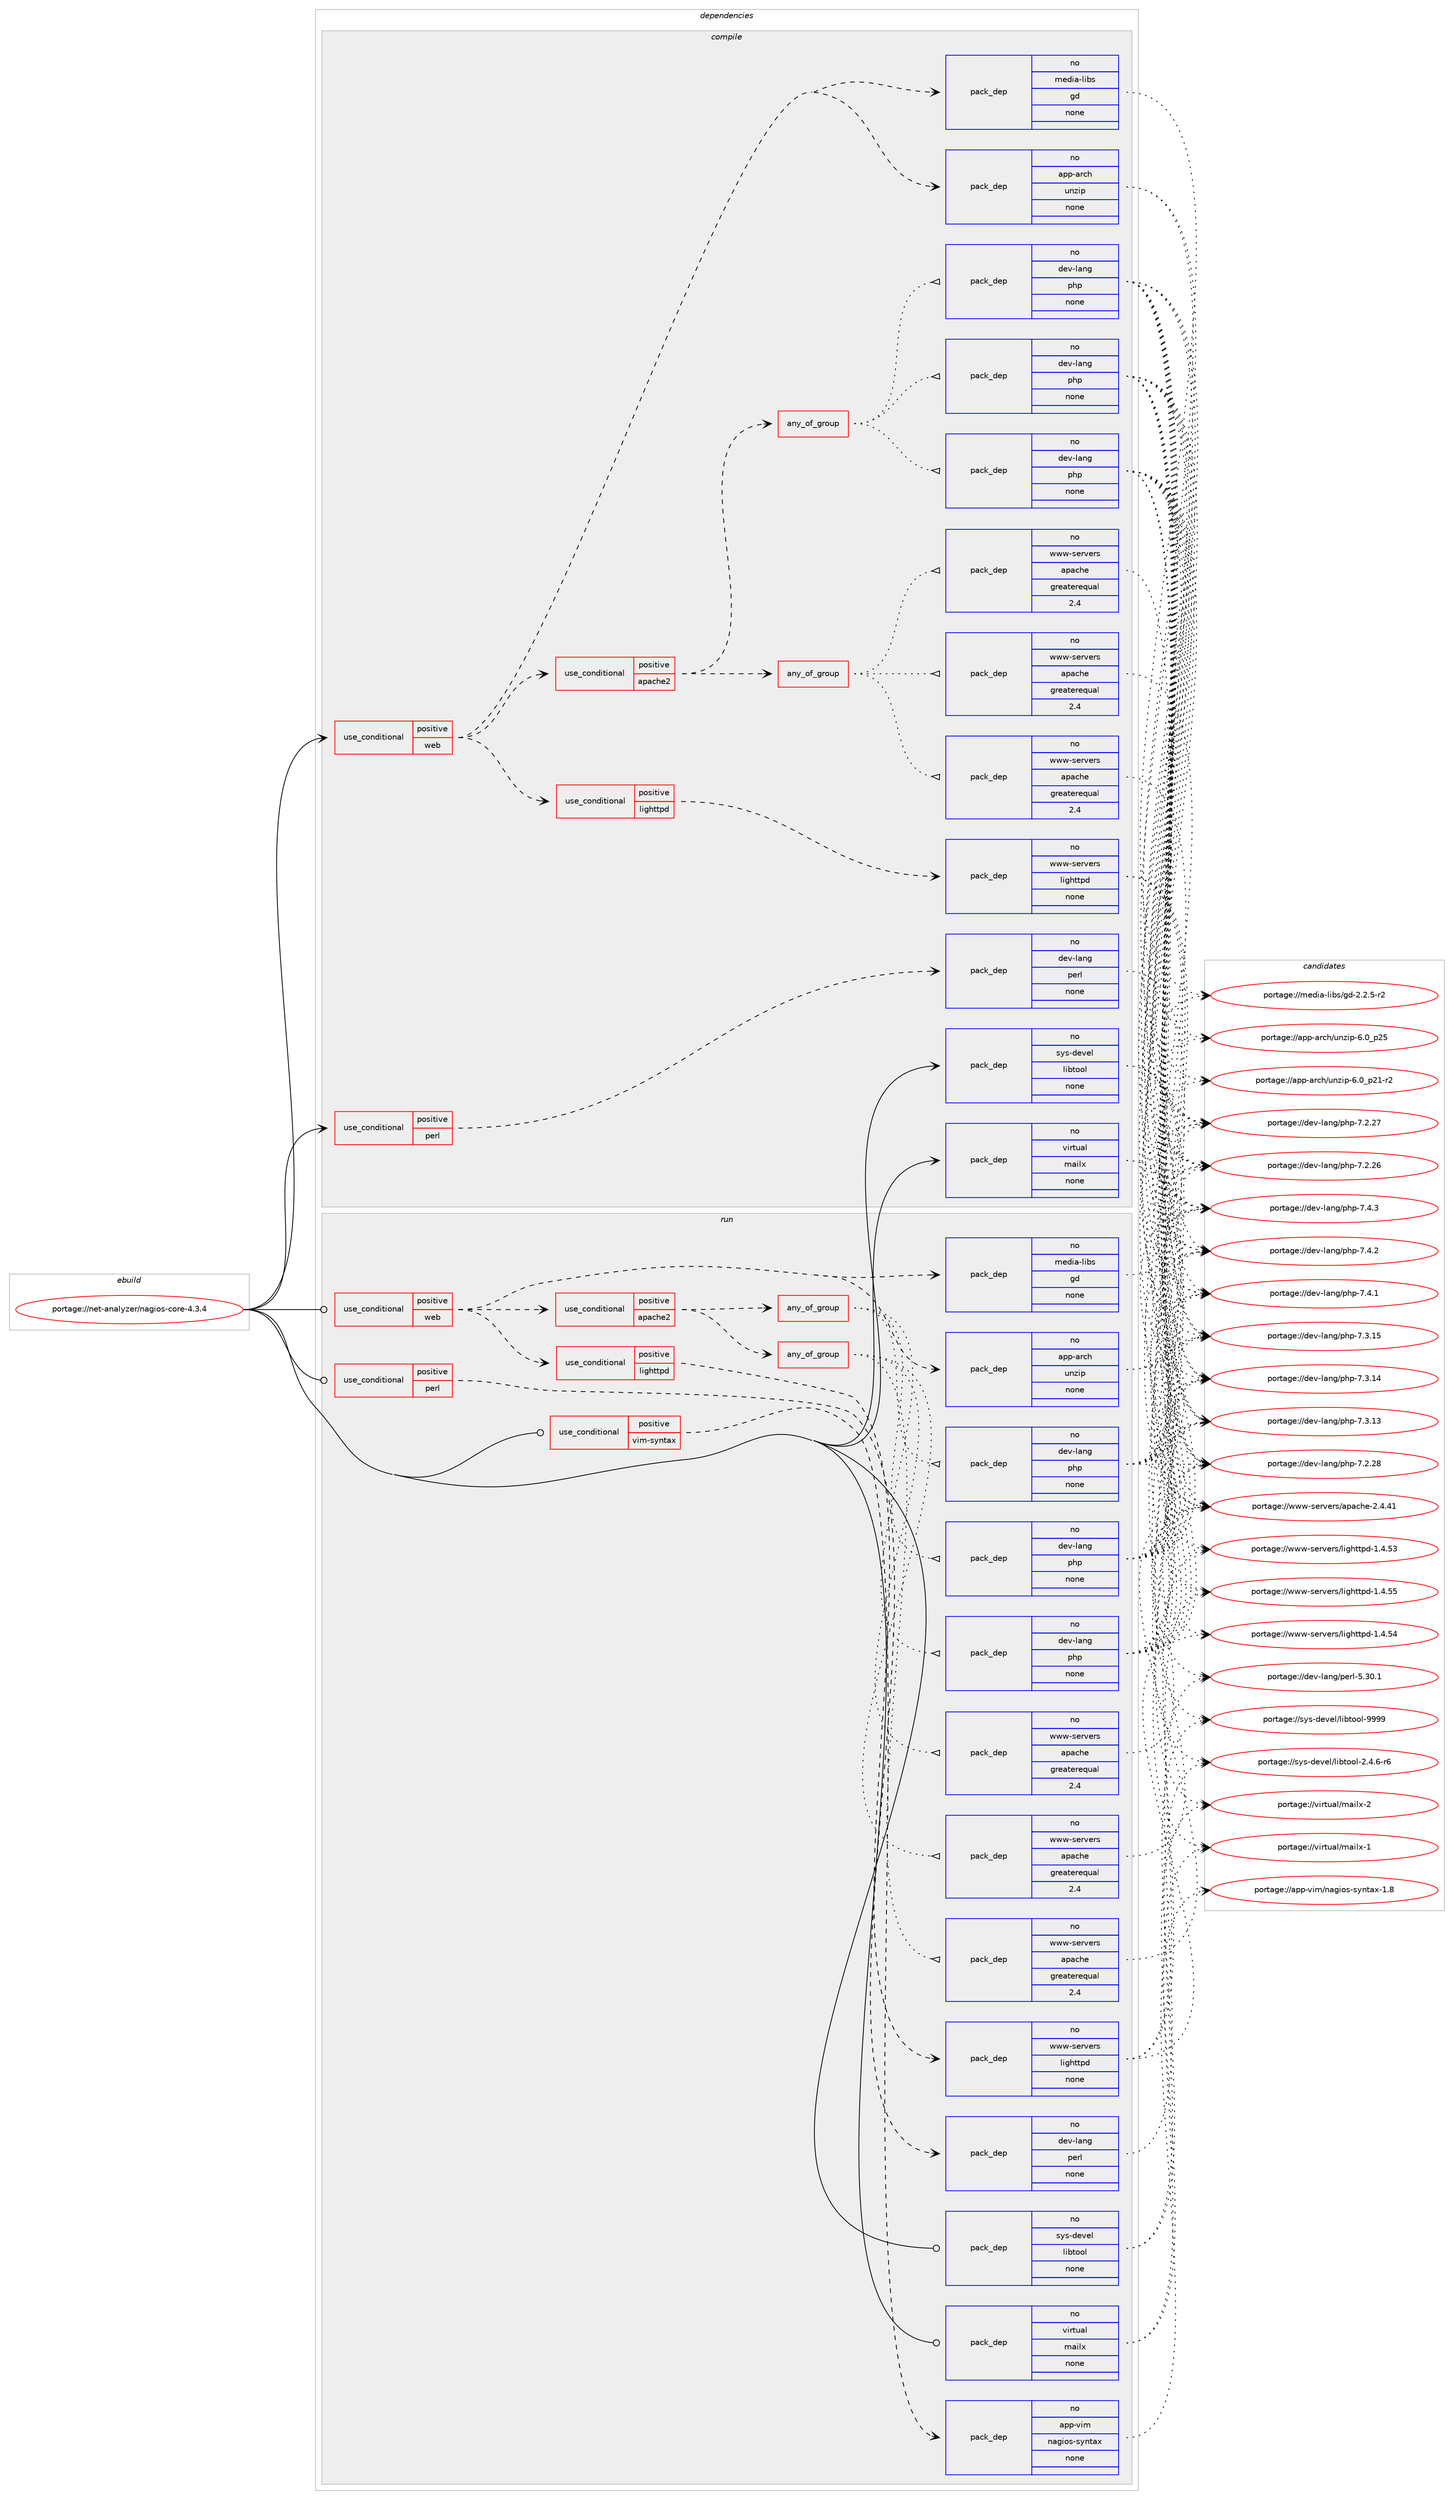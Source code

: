 digraph prolog {

# *************
# Graph options
# *************

newrank=true;
concentrate=true;
compound=true;
graph [rankdir=LR,fontname=Helvetica,fontsize=10,ranksep=1.5];#, ranksep=2.5, nodesep=0.2];
edge  [arrowhead=vee];
node  [fontname=Helvetica,fontsize=10];

# **********
# The ebuild
# **********

subgraph cluster_leftcol {
color=gray;
rank=same;
label=<<i>ebuild</i>>;
id [label="portage://net-analyzer/nagios-core-4.3.4", color=red, width=4, href="../net-analyzer/nagios-core-4.3.4.svg"];
}

# ****************
# The dependencies
# ****************

subgraph cluster_midcol {
color=gray;
label=<<i>dependencies</i>>;
subgraph cluster_compile {
fillcolor="#eeeeee";
style=filled;
label=<<i>compile</i>>;
subgraph cond23933 {
dependency103497 [label=<<TABLE BORDER="0" CELLBORDER="1" CELLSPACING="0" CELLPADDING="4"><TR><TD ROWSPAN="3" CELLPADDING="10">use_conditional</TD></TR><TR><TD>positive</TD></TR><TR><TD>perl</TD></TR></TABLE>>, shape=none, color=red];
subgraph pack77679 {
dependency103498 [label=<<TABLE BORDER="0" CELLBORDER="1" CELLSPACING="0" CELLPADDING="4" WIDTH="220"><TR><TD ROWSPAN="6" CELLPADDING="30">pack_dep</TD></TR><TR><TD WIDTH="110">no</TD></TR><TR><TD>dev-lang</TD></TR><TR><TD>perl</TD></TR><TR><TD>none</TD></TR><TR><TD></TD></TR></TABLE>>, shape=none, color=blue];
}
dependency103497:e -> dependency103498:w [weight=20,style="dashed",arrowhead="vee"];
}
id:e -> dependency103497:w [weight=20,style="solid",arrowhead="vee"];
subgraph cond23934 {
dependency103499 [label=<<TABLE BORDER="0" CELLBORDER="1" CELLSPACING="0" CELLPADDING="4"><TR><TD ROWSPAN="3" CELLPADDING="10">use_conditional</TD></TR><TR><TD>positive</TD></TR><TR><TD>web</TD></TR></TABLE>>, shape=none, color=red];
subgraph pack77680 {
dependency103500 [label=<<TABLE BORDER="0" CELLBORDER="1" CELLSPACING="0" CELLPADDING="4" WIDTH="220"><TR><TD ROWSPAN="6" CELLPADDING="30">pack_dep</TD></TR><TR><TD WIDTH="110">no</TD></TR><TR><TD>app-arch</TD></TR><TR><TD>unzip</TD></TR><TR><TD>none</TD></TR><TR><TD></TD></TR></TABLE>>, shape=none, color=blue];
}
dependency103499:e -> dependency103500:w [weight=20,style="dashed",arrowhead="vee"];
subgraph pack77681 {
dependency103501 [label=<<TABLE BORDER="0" CELLBORDER="1" CELLSPACING="0" CELLPADDING="4" WIDTH="220"><TR><TD ROWSPAN="6" CELLPADDING="30">pack_dep</TD></TR><TR><TD WIDTH="110">no</TD></TR><TR><TD>media-libs</TD></TR><TR><TD>gd</TD></TR><TR><TD>none</TD></TR><TR><TD></TD></TR></TABLE>>, shape=none, color=blue];
}
dependency103499:e -> dependency103501:w [weight=20,style="dashed",arrowhead="vee"];
subgraph cond23935 {
dependency103502 [label=<<TABLE BORDER="0" CELLBORDER="1" CELLSPACING="0" CELLPADDING="4"><TR><TD ROWSPAN="3" CELLPADDING="10">use_conditional</TD></TR><TR><TD>positive</TD></TR><TR><TD>lighttpd</TD></TR></TABLE>>, shape=none, color=red];
subgraph pack77682 {
dependency103503 [label=<<TABLE BORDER="0" CELLBORDER="1" CELLSPACING="0" CELLPADDING="4" WIDTH="220"><TR><TD ROWSPAN="6" CELLPADDING="30">pack_dep</TD></TR><TR><TD WIDTH="110">no</TD></TR><TR><TD>www-servers</TD></TR><TR><TD>lighttpd</TD></TR><TR><TD>none</TD></TR><TR><TD></TD></TR></TABLE>>, shape=none, color=blue];
}
dependency103502:e -> dependency103503:w [weight=20,style="dashed",arrowhead="vee"];
}
dependency103499:e -> dependency103502:w [weight=20,style="dashed",arrowhead="vee"];
subgraph cond23936 {
dependency103504 [label=<<TABLE BORDER="0" CELLBORDER="1" CELLSPACING="0" CELLPADDING="4"><TR><TD ROWSPAN="3" CELLPADDING="10">use_conditional</TD></TR><TR><TD>positive</TD></TR><TR><TD>apache2</TD></TR></TABLE>>, shape=none, color=red];
subgraph any1800 {
dependency103505 [label=<<TABLE BORDER="0" CELLBORDER="1" CELLSPACING="0" CELLPADDING="4"><TR><TD CELLPADDING="10">any_of_group</TD></TR></TABLE>>, shape=none, color=red];subgraph pack77683 {
dependency103506 [label=<<TABLE BORDER="0" CELLBORDER="1" CELLSPACING="0" CELLPADDING="4" WIDTH="220"><TR><TD ROWSPAN="6" CELLPADDING="30">pack_dep</TD></TR><TR><TD WIDTH="110">no</TD></TR><TR><TD>www-servers</TD></TR><TR><TD>apache</TD></TR><TR><TD>greaterequal</TD></TR><TR><TD>2.4</TD></TR></TABLE>>, shape=none, color=blue];
}
dependency103505:e -> dependency103506:w [weight=20,style="dotted",arrowhead="oinv"];
subgraph pack77684 {
dependency103507 [label=<<TABLE BORDER="0" CELLBORDER="1" CELLSPACING="0" CELLPADDING="4" WIDTH="220"><TR><TD ROWSPAN="6" CELLPADDING="30">pack_dep</TD></TR><TR><TD WIDTH="110">no</TD></TR><TR><TD>www-servers</TD></TR><TR><TD>apache</TD></TR><TR><TD>greaterequal</TD></TR><TR><TD>2.4</TD></TR></TABLE>>, shape=none, color=blue];
}
dependency103505:e -> dependency103507:w [weight=20,style="dotted",arrowhead="oinv"];
subgraph pack77685 {
dependency103508 [label=<<TABLE BORDER="0" CELLBORDER="1" CELLSPACING="0" CELLPADDING="4" WIDTH="220"><TR><TD ROWSPAN="6" CELLPADDING="30">pack_dep</TD></TR><TR><TD WIDTH="110">no</TD></TR><TR><TD>www-servers</TD></TR><TR><TD>apache</TD></TR><TR><TD>greaterequal</TD></TR><TR><TD>2.4</TD></TR></TABLE>>, shape=none, color=blue];
}
dependency103505:e -> dependency103508:w [weight=20,style="dotted",arrowhead="oinv"];
}
dependency103504:e -> dependency103505:w [weight=20,style="dashed",arrowhead="vee"];
subgraph any1801 {
dependency103509 [label=<<TABLE BORDER="0" CELLBORDER="1" CELLSPACING="0" CELLPADDING="4"><TR><TD CELLPADDING="10">any_of_group</TD></TR></TABLE>>, shape=none, color=red];subgraph pack77686 {
dependency103510 [label=<<TABLE BORDER="0" CELLBORDER="1" CELLSPACING="0" CELLPADDING="4" WIDTH="220"><TR><TD ROWSPAN="6" CELLPADDING="30">pack_dep</TD></TR><TR><TD WIDTH="110">no</TD></TR><TR><TD>dev-lang</TD></TR><TR><TD>php</TD></TR><TR><TD>none</TD></TR><TR><TD></TD></TR></TABLE>>, shape=none, color=blue];
}
dependency103509:e -> dependency103510:w [weight=20,style="dotted",arrowhead="oinv"];
subgraph pack77687 {
dependency103511 [label=<<TABLE BORDER="0" CELLBORDER="1" CELLSPACING="0" CELLPADDING="4" WIDTH="220"><TR><TD ROWSPAN="6" CELLPADDING="30">pack_dep</TD></TR><TR><TD WIDTH="110">no</TD></TR><TR><TD>dev-lang</TD></TR><TR><TD>php</TD></TR><TR><TD>none</TD></TR><TR><TD></TD></TR></TABLE>>, shape=none, color=blue];
}
dependency103509:e -> dependency103511:w [weight=20,style="dotted",arrowhead="oinv"];
subgraph pack77688 {
dependency103512 [label=<<TABLE BORDER="0" CELLBORDER="1" CELLSPACING="0" CELLPADDING="4" WIDTH="220"><TR><TD ROWSPAN="6" CELLPADDING="30">pack_dep</TD></TR><TR><TD WIDTH="110">no</TD></TR><TR><TD>dev-lang</TD></TR><TR><TD>php</TD></TR><TR><TD>none</TD></TR><TR><TD></TD></TR></TABLE>>, shape=none, color=blue];
}
dependency103509:e -> dependency103512:w [weight=20,style="dotted",arrowhead="oinv"];
}
dependency103504:e -> dependency103509:w [weight=20,style="dashed",arrowhead="vee"];
}
dependency103499:e -> dependency103504:w [weight=20,style="dashed",arrowhead="vee"];
}
id:e -> dependency103499:w [weight=20,style="solid",arrowhead="vee"];
subgraph pack77689 {
dependency103513 [label=<<TABLE BORDER="0" CELLBORDER="1" CELLSPACING="0" CELLPADDING="4" WIDTH="220"><TR><TD ROWSPAN="6" CELLPADDING="30">pack_dep</TD></TR><TR><TD WIDTH="110">no</TD></TR><TR><TD>sys-devel</TD></TR><TR><TD>libtool</TD></TR><TR><TD>none</TD></TR><TR><TD></TD></TR></TABLE>>, shape=none, color=blue];
}
id:e -> dependency103513:w [weight=20,style="solid",arrowhead="vee"];
subgraph pack77690 {
dependency103514 [label=<<TABLE BORDER="0" CELLBORDER="1" CELLSPACING="0" CELLPADDING="4" WIDTH="220"><TR><TD ROWSPAN="6" CELLPADDING="30">pack_dep</TD></TR><TR><TD WIDTH="110">no</TD></TR><TR><TD>virtual</TD></TR><TR><TD>mailx</TD></TR><TR><TD>none</TD></TR><TR><TD></TD></TR></TABLE>>, shape=none, color=blue];
}
id:e -> dependency103514:w [weight=20,style="solid",arrowhead="vee"];
}
subgraph cluster_compileandrun {
fillcolor="#eeeeee";
style=filled;
label=<<i>compile and run</i>>;
}
subgraph cluster_run {
fillcolor="#eeeeee";
style=filled;
label=<<i>run</i>>;
subgraph cond23937 {
dependency103515 [label=<<TABLE BORDER="0" CELLBORDER="1" CELLSPACING="0" CELLPADDING="4"><TR><TD ROWSPAN="3" CELLPADDING="10">use_conditional</TD></TR><TR><TD>positive</TD></TR><TR><TD>perl</TD></TR></TABLE>>, shape=none, color=red];
subgraph pack77691 {
dependency103516 [label=<<TABLE BORDER="0" CELLBORDER="1" CELLSPACING="0" CELLPADDING="4" WIDTH="220"><TR><TD ROWSPAN="6" CELLPADDING="30">pack_dep</TD></TR><TR><TD WIDTH="110">no</TD></TR><TR><TD>dev-lang</TD></TR><TR><TD>perl</TD></TR><TR><TD>none</TD></TR><TR><TD></TD></TR></TABLE>>, shape=none, color=blue];
}
dependency103515:e -> dependency103516:w [weight=20,style="dashed",arrowhead="vee"];
}
id:e -> dependency103515:w [weight=20,style="solid",arrowhead="odot"];
subgraph cond23938 {
dependency103517 [label=<<TABLE BORDER="0" CELLBORDER="1" CELLSPACING="0" CELLPADDING="4"><TR><TD ROWSPAN="3" CELLPADDING="10">use_conditional</TD></TR><TR><TD>positive</TD></TR><TR><TD>vim-syntax</TD></TR></TABLE>>, shape=none, color=red];
subgraph pack77692 {
dependency103518 [label=<<TABLE BORDER="0" CELLBORDER="1" CELLSPACING="0" CELLPADDING="4" WIDTH="220"><TR><TD ROWSPAN="6" CELLPADDING="30">pack_dep</TD></TR><TR><TD WIDTH="110">no</TD></TR><TR><TD>app-vim</TD></TR><TR><TD>nagios-syntax</TD></TR><TR><TD>none</TD></TR><TR><TD></TD></TR></TABLE>>, shape=none, color=blue];
}
dependency103517:e -> dependency103518:w [weight=20,style="dashed",arrowhead="vee"];
}
id:e -> dependency103517:w [weight=20,style="solid",arrowhead="odot"];
subgraph cond23939 {
dependency103519 [label=<<TABLE BORDER="0" CELLBORDER="1" CELLSPACING="0" CELLPADDING="4"><TR><TD ROWSPAN="3" CELLPADDING="10">use_conditional</TD></TR><TR><TD>positive</TD></TR><TR><TD>web</TD></TR></TABLE>>, shape=none, color=red];
subgraph pack77693 {
dependency103520 [label=<<TABLE BORDER="0" CELLBORDER="1" CELLSPACING="0" CELLPADDING="4" WIDTH="220"><TR><TD ROWSPAN="6" CELLPADDING="30">pack_dep</TD></TR><TR><TD WIDTH="110">no</TD></TR><TR><TD>app-arch</TD></TR><TR><TD>unzip</TD></TR><TR><TD>none</TD></TR><TR><TD></TD></TR></TABLE>>, shape=none, color=blue];
}
dependency103519:e -> dependency103520:w [weight=20,style="dashed",arrowhead="vee"];
subgraph pack77694 {
dependency103521 [label=<<TABLE BORDER="0" CELLBORDER="1" CELLSPACING="0" CELLPADDING="4" WIDTH="220"><TR><TD ROWSPAN="6" CELLPADDING="30">pack_dep</TD></TR><TR><TD WIDTH="110">no</TD></TR><TR><TD>media-libs</TD></TR><TR><TD>gd</TD></TR><TR><TD>none</TD></TR><TR><TD></TD></TR></TABLE>>, shape=none, color=blue];
}
dependency103519:e -> dependency103521:w [weight=20,style="dashed",arrowhead="vee"];
subgraph cond23940 {
dependency103522 [label=<<TABLE BORDER="0" CELLBORDER="1" CELLSPACING="0" CELLPADDING="4"><TR><TD ROWSPAN="3" CELLPADDING="10">use_conditional</TD></TR><TR><TD>positive</TD></TR><TR><TD>lighttpd</TD></TR></TABLE>>, shape=none, color=red];
subgraph pack77695 {
dependency103523 [label=<<TABLE BORDER="0" CELLBORDER="1" CELLSPACING="0" CELLPADDING="4" WIDTH="220"><TR><TD ROWSPAN="6" CELLPADDING="30">pack_dep</TD></TR><TR><TD WIDTH="110">no</TD></TR><TR><TD>www-servers</TD></TR><TR><TD>lighttpd</TD></TR><TR><TD>none</TD></TR><TR><TD></TD></TR></TABLE>>, shape=none, color=blue];
}
dependency103522:e -> dependency103523:w [weight=20,style="dashed",arrowhead="vee"];
}
dependency103519:e -> dependency103522:w [weight=20,style="dashed",arrowhead="vee"];
subgraph cond23941 {
dependency103524 [label=<<TABLE BORDER="0" CELLBORDER="1" CELLSPACING="0" CELLPADDING="4"><TR><TD ROWSPAN="3" CELLPADDING="10">use_conditional</TD></TR><TR><TD>positive</TD></TR><TR><TD>apache2</TD></TR></TABLE>>, shape=none, color=red];
subgraph any1802 {
dependency103525 [label=<<TABLE BORDER="0" CELLBORDER="1" CELLSPACING="0" CELLPADDING="4"><TR><TD CELLPADDING="10">any_of_group</TD></TR></TABLE>>, shape=none, color=red];subgraph pack77696 {
dependency103526 [label=<<TABLE BORDER="0" CELLBORDER="1" CELLSPACING="0" CELLPADDING="4" WIDTH="220"><TR><TD ROWSPAN="6" CELLPADDING="30">pack_dep</TD></TR><TR><TD WIDTH="110">no</TD></TR><TR><TD>www-servers</TD></TR><TR><TD>apache</TD></TR><TR><TD>greaterequal</TD></TR><TR><TD>2.4</TD></TR></TABLE>>, shape=none, color=blue];
}
dependency103525:e -> dependency103526:w [weight=20,style="dotted",arrowhead="oinv"];
subgraph pack77697 {
dependency103527 [label=<<TABLE BORDER="0" CELLBORDER="1" CELLSPACING="0" CELLPADDING="4" WIDTH="220"><TR><TD ROWSPAN="6" CELLPADDING="30">pack_dep</TD></TR><TR><TD WIDTH="110">no</TD></TR><TR><TD>www-servers</TD></TR><TR><TD>apache</TD></TR><TR><TD>greaterequal</TD></TR><TR><TD>2.4</TD></TR></TABLE>>, shape=none, color=blue];
}
dependency103525:e -> dependency103527:w [weight=20,style="dotted",arrowhead="oinv"];
subgraph pack77698 {
dependency103528 [label=<<TABLE BORDER="0" CELLBORDER="1" CELLSPACING="0" CELLPADDING="4" WIDTH="220"><TR><TD ROWSPAN="6" CELLPADDING="30">pack_dep</TD></TR><TR><TD WIDTH="110">no</TD></TR><TR><TD>www-servers</TD></TR><TR><TD>apache</TD></TR><TR><TD>greaterequal</TD></TR><TR><TD>2.4</TD></TR></TABLE>>, shape=none, color=blue];
}
dependency103525:e -> dependency103528:w [weight=20,style="dotted",arrowhead="oinv"];
}
dependency103524:e -> dependency103525:w [weight=20,style="dashed",arrowhead="vee"];
subgraph any1803 {
dependency103529 [label=<<TABLE BORDER="0" CELLBORDER="1" CELLSPACING="0" CELLPADDING="4"><TR><TD CELLPADDING="10">any_of_group</TD></TR></TABLE>>, shape=none, color=red];subgraph pack77699 {
dependency103530 [label=<<TABLE BORDER="0" CELLBORDER="1" CELLSPACING="0" CELLPADDING="4" WIDTH="220"><TR><TD ROWSPAN="6" CELLPADDING="30">pack_dep</TD></TR><TR><TD WIDTH="110">no</TD></TR><TR><TD>dev-lang</TD></TR><TR><TD>php</TD></TR><TR><TD>none</TD></TR><TR><TD></TD></TR></TABLE>>, shape=none, color=blue];
}
dependency103529:e -> dependency103530:w [weight=20,style="dotted",arrowhead="oinv"];
subgraph pack77700 {
dependency103531 [label=<<TABLE BORDER="0" CELLBORDER="1" CELLSPACING="0" CELLPADDING="4" WIDTH="220"><TR><TD ROWSPAN="6" CELLPADDING="30">pack_dep</TD></TR><TR><TD WIDTH="110">no</TD></TR><TR><TD>dev-lang</TD></TR><TR><TD>php</TD></TR><TR><TD>none</TD></TR><TR><TD></TD></TR></TABLE>>, shape=none, color=blue];
}
dependency103529:e -> dependency103531:w [weight=20,style="dotted",arrowhead="oinv"];
subgraph pack77701 {
dependency103532 [label=<<TABLE BORDER="0" CELLBORDER="1" CELLSPACING="0" CELLPADDING="4" WIDTH="220"><TR><TD ROWSPAN="6" CELLPADDING="30">pack_dep</TD></TR><TR><TD WIDTH="110">no</TD></TR><TR><TD>dev-lang</TD></TR><TR><TD>php</TD></TR><TR><TD>none</TD></TR><TR><TD></TD></TR></TABLE>>, shape=none, color=blue];
}
dependency103529:e -> dependency103532:w [weight=20,style="dotted",arrowhead="oinv"];
}
dependency103524:e -> dependency103529:w [weight=20,style="dashed",arrowhead="vee"];
}
dependency103519:e -> dependency103524:w [weight=20,style="dashed",arrowhead="vee"];
}
id:e -> dependency103519:w [weight=20,style="solid",arrowhead="odot"];
subgraph pack77702 {
dependency103533 [label=<<TABLE BORDER="0" CELLBORDER="1" CELLSPACING="0" CELLPADDING="4" WIDTH="220"><TR><TD ROWSPAN="6" CELLPADDING="30">pack_dep</TD></TR><TR><TD WIDTH="110">no</TD></TR><TR><TD>sys-devel</TD></TR><TR><TD>libtool</TD></TR><TR><TD>none</TD></TR><TR><TD></TD></TR></TABLE>>, shape=none, color=blue];
}
id:e -> dependency103533:w [weight=20,style="solid",arrowhead="odot"];
subgraph pack77703 {
dependency103534 [label=<<TABLE BORDER="0" CELLBORDER="1" CELLSPACING="0" CELLPADDING="4" WIDTH="220"><TR><TD ROWSPAN="6" CELLPADDING="30">pack_dep</TD></TR><TR><TD WIDTH="110">no</TD></TR><TR><TD>virtual</TD></TR><TR><TD>mailx</TD></TR><TR><TD>none</TD></TR><TR><TD></TD></TR></TABLE>>, shape=none, color=blue];
}
id:e -> dependency103534:w [weight=20,style="solid",arrowhead="odot"];
}
}

# **************
# The candidates
# **************

subgraph cluster_choices {
rank=same;
color=gray;
label=<<i>candidates</i>>;

subgraph choice77679 {
color=black;
nodesep=1;
choice10010111845108971101034711210111410845534651484649 [label="portage://dev-lang/perl-5.30.1", color=red, width=4,href="../dev-lang/perl-5.30.1.svg"];
dependency103498:e -> choice10010111845108971101034711210111410845534651484649:w [style=dotted,weight="100"];
}
subgraph choice77680 {
color=black;
nodesep=1;
choice971121124597114991044711711012210511245544648951125053 [label="portage://app-arch/unzip-6.0_p25", color=red, width=4,href="../app-arch/unzip-6.0_p25.svg"];
choice9711211245971149910447117110122105112455446489511250494511450 [label="portage://app-arch/unzip-6.0_p21-r2", color=red, width=4,href="../app-arch/unzip-6.0_p21-r2.svg"];
dependency103500:e -> choice971121124597114991044711711012210511245544648951125053:w [style=dotted,weight="100"];
dependency103500:e -> choice9711211245971149910447117110122105112455446489511250494511450:w [style=dotted,weight="100"];
}
subgraph choice77681 {
color=black;
nodesep=1;
choice109101100105974510810598115471031004550465046534511450 [label="portage://media-libs/gd-2.2.5-r2", color=red, width=4,href="../media-libs/gd-2.2.5-r2.svg"];
dependency103501:e -> choice109101100105974510810598115471031004550465046534511450:w [style=dotted,weight="100"];
}
subgraph choice77682 {
color=black;
nodesep=1;
choice119119119451151011141181011141154710810510310411611611210045494652465353 [label="portage://www-servers/lighttpd-1.4.55", color=red, width=4,href="../www-servers/lighttpd-1.4.55.svg"];
choice119119119451151011141181011141154710810510310411611611210045494652465352 [label="portage://www-servers/lighttpd-1.4.54", color=red, width=4,href="../www-servers/lighttpd-1.4.54.svg"];
choice119119119451151011141181011141154710810510310411611611210045494652465351 [label="portage://www-servers/lighttpd-1.4.53", color=red, width=4,href="../www-servers/lighttpd-1.4.53.svg"];
dependency103503:e -> choice119119119451151011141181011141154710810510310411611611210045494652465353:w [style=dotted,weight="100"];
dependency103503:e -> choice119119119451151011141181011141154710810510310411611611210045494652465352:w [style=dotted,weight="100"];
dependency103503:e -> choice119119119451151011141181011141154710810510310411611611210045494652465351:w [style=dotted,weight="100"];
}
subgraph choice77683 {
color=black;
nodesep=1;
choice119119119451151011141181011141154797112979910410145504652465249 [label="portage://www-servers/apache-2.4.41", color=red, width=4,href="../www-servers/apache-2.4.41.svg"];
dependency103506:e -> choice119119119451151011141181011141154797112979910410145504652465249:w [style=dotted,weight="100"];
}
subgraph choice77684 {
color=black;
nodesep=1;
choice119119119451151011141181011141154797112979910410145504652465249 [label="portage://www-servers/apache-2.4.41", color=red, width=4,href="../www-servers/apache-2.4.41.svg"];
dependency103507:e -> choice119119119451151011141181011141154797112979910410145504652465249:w [style=dotted,weight="100"];
}
subgraph choice77685 {
color=black;
nodesep=1;
choice119119119451151011141181011141154797112979910410145504652465249 [label="portage://www-servers/apache-2.4.41", color=red, width=4,href="../www-servers/apache-2.4.41.svg"];
dependency103508:e -> choice119119119451151011141181011141154797112979910410145504652465249:w [style=dotted,weight="100"];
}
subgraph choice77686 {
color=black;
nodesep=1;
choice100101118451089711010347112104112455546524651 [label="portage://dev-lang/php-7.4.3", color=red, width=4,href="../dev-lang/php-7.4.3.svg"];
choice100101118451089711010347112104112455546524650 [label="portage://dev-lang/php-7.4.2", color=red, width=4,href="../dev-lang/php-7.4.2.svg"];
choice100101118451089711010347112104112455546524649 [label="portage://dev-lang/php-7.4.1", color=red, width=4,href="../dev-lang/php-7.4.1.svg"];
choice10010111845108971101034711210411245554651464953 [label="portage://dev-lang/php-7.3.15", color=red, width=4,href="../dev-lang/php-7.3.15.svg"];
choice10010111845108971101034711210411245554651464952 [label="portage://dev-lang/php-7.3.14", color=red, width=4,href="../dev-lang/php-7.3.14.svg"];
choice10010111845108971101034711210411245554651464951 [label="portage://dev-lang/php-7.3.13", color=red, width=4,href="../dev-lang/php-7.3.13.svg"];
choice10010111845108971101034711210411245554650465056 [label="portage://dev-lang/php-7.2.28", color=red, width=4,href="../dev-lang/php-7.2.28.svg"];
choice10010111845108971101034711210411245554650465055 [label="portage://dev-lang/php-7.2.27", color=red, width=4,href="../dev-lang/php-7.2.27.svg"];
choice10010111845108971101034711210411245554650465054 [label="portage://dev-lang/php-7.2.26", color=red, width=4,href="../dev-lang/php-7.2.26.svg"];
dependency103510:e -> choice100101118451089711010347112104112455546524651:w [style=dotted,weight="100"];
dependency103510:e -> choice100101118451089711010347112104112455546524650:w [style=dotted,weight="100"];
dependency103510:e -> choice100101118451089711010347112104112455546524649:w [style=dotted,weight="100"];
dependency103510:e -> choice10010111845108971101034711210411245554651464953:w [style=dotted,weight="100"];
dependency103510:e -> choice10010111845108971101034711210411245554651464952:w [style=dotted,weight="100"];
dependency103510:e -> choice10010111845108971101034711210411245554651464951:w [style=dotted,weight="100"];
dependency103510:e -> choice10010111845108971101034711210411245554650465056:w [style=dotted,weight="100"];
dependency103510:e -> choice10010111845108971101034711210411245554650465055:w [style=dotted,weight="100"];
dependency103510:e -> choice10010111845108971101034711210411245554650465054:w [style=dotted,weight="100"];
}
subgraph choice77687 {
color=black;
nodesep=1;
choice100101118451089711010347112104112455546524651 [label="portage://dev-lang/php-7.4.3", color=red, width=4,href="../dev-lang/php-7.4.3.svg"];
choice100101118451089711010347112104112455546524650 [label="portage://dev-lang/php-7.4.2", color=red, width=4,href="../dev-lang/php-7.4.2.svg"];
choice100101118451089711010347112104112455546524649 [label="portage://dev-lang/php-7.4.1", color=red, width=4,href="../dev-lang/php-7.4.1.svg"];
choice10010111845108971101034711210411245554651464953 [label="portage://dev-lang/php-7.3.15", color=red, width=4,href="../dev-lang/php-7.3.15.svg"];
choice10010111845108971101034711210411245554651464952 [label="portage://dev-lang/php-7.3.14", color=red, width=4,href="../dev-lang/php-7.3.14.svg"];
choice10010111845108971101034711210411245554651464951 [label="portage://dev-lang/php-7.3.13", color=red, width=4,href="../dev-lang/php-7.3.13.svg"];
choice10010111845108971101034711210411245554650465056 [label="portage://dev-lang/php-7.2.28", color=red, width=4,href="../dev-lang/php-7.2.28.svg"];
choice10010111845108971101034711210411245554650465055 [label="portage://dev-lang/php-7.2.27", color=red, width=4,href="../dev-lang/php-7.2.27.svg"];
choice10010111845108971101034711210411245554650465054 [label="portage://dev-lang/php-7.2.26", color=red, width=4,href="../dev-lang/php-7.2.26.svg"];
dependency103511:e -> choice100101118451089711010347112104112455546524651:w [style=dotted,weight="100"];
dependency103511:e -> choice100101118451089711010347112104112455546524650:w [style=dotted,weight="100"];
dependency103511:e -> choice100101118451089711010347112104112455546524649:w [style=dotted,weight="100"];
dependency103511:e -> choice10010111845108971101034711210411245554651464953:w [style=dotted,weight="100"];
dependency103511:e -> choice10010111845108971101034711210411245554651464952:w [style=dotted,weight="100"];
dependency103511:e -> choice10010111845108971101034711210411245554651464951:w [style=dotted,weight="100"];
dependency103511:e -> choice10010111845108971101034711210411245554650465056:w [style=dotted,weight="100"];
dependency103511:e -> choice10010111845108971101034711210411245554650465055:w [style=dotted,weight="100"];
dependency103511:e -> choice10010111845108971101034711210411245554650465054:w [style=dotted,weight="100"];
}
subgraph choice77688 {
color=black;
nodesep=1;
choice100101118451089711010347112104112455546524651 [label="portage://dev-lang/php-7.4.3", color=red, width=4,href="../dev-lang/php-7.4.3.svg"];
choice100101118451089711010347112104112455546524650 [label="portage://dev-lang/php-7.4.2", color=red, width=4,href="../dev-lang/php-7.4.2.svg"];
choice100101118451089711010347112104112455546524649 [label="portage://dev-lang/php-7.4.1", color=red, width=4,href="../dev-lang/php-7.4.1.svg"];
choice10010111845108971101034711210411245554651464953 [label="portage://dev-lang/php-7.3.15", color=red, width=4,href="../dev-lang/php-7.3.15.svg"];
choice10010111845108971101034711210411245554651464952 [label="portage://dev-lang/php-7.3.14", color=red, width=4,href="../dev-lang/php-7.3.14.svg"];
choice10010111845108971101034711210411245554651464951 [label="portage://dev-lang/php-7.3.13", color=red, width=4,href="../dev-lang/php-7.3.13.svg"];
choice10010111845108971101034711210411245554650465056 [label="portage://dev-lang/php-7.2.28", color=red, width=4,href="../dev-lang/php-7.2.28.svg"];
choice10010111845108971101034711210411245554650465055 [label="portage://dev-lang/php-7.2.27", color=red, width=4,href="../dev-lang/php-7.2.27.svg"];
choice10010111845108971101034711210411245554650465054 [label="portage://dev-lang/php-7.2.26", color=red, width=4,href="../dev-lang/php-7.2.26.svg"];
dependency103512:e -> choice100101118451089711010347112104112455546524651:w [style=dotted,weight="100"];
dependency103512:e -> choice100101118451089711010347112104112455546524650:w [style=dotted,weight="100"];
dependency103512:e -> choice100101118451089711010347112104112455546524649:w [style=dotted,weight="100"];
dependency103512:e -> choice10010111845108971101034711210411245554651464953:w [style=dotted,weight="100"];
dependency103512:e -> choice10010111845108971101034711210411245554651464952:w [style=dotted,weight="100"];
dependency103512:e -> choice10010111845108971101034711210411245554651464951:w [style=dotted,weight="100"];
dependency103512:e -> choice10010111845108971101034711210411245554650465056:w [style=dotted,weight="100"];
dependency103512:e -> choice10010111845108971101034711210411245554650465055:w [style=dotted,weight="100"];
dependency103512:e -> choice10010111845108971101034711210411245554650465054:w [style=dotted,weight="100"];
}
subgraph choice77689 {
color=black;
nodesep=1;
choice1151211154510010111810110847108105981161111111084557575757 [label="portage://sys-devel/libtool-9999", color=red, width=4,href="../sys-devel/libtool-9999.svg"];
choice1151211154510010111810110847108105981161111111084550465246544511454 [label="portage://sys-devel/libtool-2.4.6-r6", color=red, width=4,href="../sys-devel/libtool-2.4.6-r6.svg"];
dependency103513:e -> choice1151211154510010111810110847108105981161111111084557575757:w [style=dotted,weight="100"];
dependency103513:e -> choice1151211154510010111810110847108105981161111111084550465246544511454:w [style=dotted,weight="100"];
}
subgraph choice77690 {
color=black;
nodesep=1;
choice1181051141161179710847109971051081204550 [label="portage://virtual/mailx-2", color=red, width=4,href="../virtual/mailx-2.svg"];
choice1181051141161179710847109971051081204549 [label="portage://virtual/mailx-1", color=red, width=4,href="../virtual/mailx-1.svg"];
dependency103514:e -> choice1181051141161179710847109971051081204550:w [style=dotted,weight="100"];
dependency103514:e -> choice1181051141161179710847109971051081204549:w [style=dotted,weight="100"];
}
subgraph choice77691 {
color=black;
nodesep=1;
choice10010111845108971101034711210111410845534651484649 [label="portage://dev-lang/perl-5.30.1", color=red, width=4,href="../dev-lang/perl-5.30.1.svg"];
dependency103516:e -> choice10010111845108971101034711210111410845534651484649:w [style=dotted,weight="100"];
}
subgraph choice77692 {
color=black;
nodesep=1;
choice97112112451181051094711097103105111115451151211101169712045494656 [label="portage://app-vim/nagios-syntax-1.8", color=red, width=4,href="../app-vim/nagios-syntax-1.8.svg"];
dependency103518:e -> choice97112112451181051094711097103105111115451151211101169712045494656:w [style=dotted,weight="100"];
}
subgraph choice77693 {
color=black;
nodesep=1;
choice971121124597114991044711711012210511245544648951125053 [label="portage://app-arch/unzip-6.0_p25", color=red, width=4,href="../app-arch/unzip-6.0_p25.svg"];
choice9711211245971149910447117110122105112455446489511250494511450 [label="portage://app-arch/unzip-6.0_p21-r2", color=red, width=4,href="../app-arch/unzip-6.0_p21-r2.svg"];
dependency103520:e -> choice971121124597114991044711711012210511245544648951125053:w [style=dotted,weight="100"];
dependency103520:e -> choice9711211245971149910447117110122105112455446489511250494511450:w [style=dotted,weight="100"];
}
subgraph choice77694 {
color=black;
nodesep=1;
choice109101100105974510810598115471031004550465046534511450 [label="portage://media-libs/gd-2.2.5-r2", color=red, width=4,href="../media-libs/gd-2.2.5-r2.svg"];
dependency103521:e -> choice109101100105974510810598115471031004550465046534511450:w [style=dotted,weight="100"];
}
subgraph choice77695 {
color=black;
nodesep=1;
choice119119119451151011141181011141154710810510310411611611210045494652465353 [label="portage://www-servers/lighttpd-1.4.55", color=red, width=4,href="../www-servers/lighttpd-1.4.55.svg"];
choice119119119451151011141181011141154710810510310411611611210045494652465352 [label="portage://www-servers/lighttpd-1.4.54", color=red, width=4,href="../www-servers/lighttpd-1.4.54.svg"];
choice119119119451151011141181011141154710810510310411611611210045494652465351 [label="portage://www-servers/lighttpd-1.4.53", color=red, width=4,href="../www-servers/lighttpd-1.4.53.svg"];
dependency103523:e -> choice119119119451151011141181011141154710810510310411611611210045494652465353:w [style=dotted,weight="100"];
dependency103523:e -> choice119119119451151011141181011141154710810510310411611611210045494652465352:w [style=dotted,weight="100"];
dependency103523:e -> choice119119119451151011141181011141154710810510310411611611210045494652465351:w [style=dotted,weight="100"];
}
subgraph choice77696 {
color=black;
nodesep=1;
choice119119119451151011141181011141154797112979910410145504652465249 [label="portage://www-servers/apache-2.4.41", color=red, width=4,href="../www-servers/apache-2.4.41.svg"];
dependency103526:e -> choice119119119451151011141181011141154797112979910410145504652465249:w [style=dotted,weight="100"];
}
subgraph choice77697 {
color=black;
nodesep=1;
choice119119119451151011141181011141154797112979910410145504652465249 [label="portage://www-servers/apache-2.4.41", color=red, width=4,href="../www-servers/apache-2.4.41.svg"];
dependency103527:e -> choice119119119451151011141181011141154797112979910410145504652465249:w [style=dotted,weight="100"];
}
subgraph choice77698 {
color=black;
nodesep=1;
choice119119119451151011141181011141154797112979910410145504652465249 [label="portage://www-servers/apache-2.4.41", color=red, width=4,href="../www-servers/apache-2.4.41.svg"];
dependency103528:e -> choice119119119451151011141181011141154797112979910410145504652465249:w [style=dotted,weight="100"];
}
subgraph choice77699 {
color=black;
nodesep=1;
choice100101118451089711010347112104112455546524651 [label="portage://dev-lang/php-7.4.3", color=red, width=4,href="../dev-lang/php-7.4.3.svg"];
choice100101118451089711010347112104112455546524650 [label="portage://dev-lang/php-7.4.2", color=red, width=4,href="../dev-lang/php-7.4.2.svg"];
choice100101118451089711010347112104112455546524649 [label="portage://dev-lang/php-7.4.1", color=red, width=4,href="../dev-lang/php-7.4.1.svg"];
choice10010111845108971101034711210411245554651464953 [label="portage://dev-lang/php-7.3.15", color=red, width=4,href="../dev-lang/php-7.3.15.svg"];
choice10010111845108971101034711210411245554651464952 [label="portage://dev-lang/php-7.3.14", color=red, width=4,href="../dev-lang/php-7.3.14.svg"];
choice10010111845108971101034711210411245554651464951 [label="portage://dev-lang/php-7.3.13", color=red, width=4,href="../dev-lang/php-7.3.13.svg"];
choice10010111845108971101034711210411245554650465056 [label="portage://dev-lang/php-7.2.28", color=red, width=4,href="../dev-lang/php-7.2.28.svg"];
choice10010111845108971101034711210411245554650465055 [label="portage://dev-lang/php-7.2.27", color=red, width=4,href="../dev-lang/php-7.2.27.svg"];
choice10010111845108971101034711210411245554650465054 [label="portage://dev-lang/php-7.2.26", color=red, width=4,href="../dev-lang/php-7.2.26.svg"];
dependency103530:e -> choice100101118451089711010347112104112455546524651:w [style=dotted,weight="100"];
dependency103530:e -> choice100101118451089711010347112104112455546524650:w [style=dotted,weight="100"];
dependency103530:e -> choice100101118451089711010347112104112455546524649:w [style=dotted,weight="100"];
dependency103530:e -> choice10010111845108971101034711210411245554651464953:w [style=dotted,weight="100"];
dependency103530:e -> choice10010111845108971101034711210411245554651464952:w [style=dotted,weight="100"];
dependency103530:e -> choice10010111845108971101034711210411245554651464951:w [style=dotted,weight="100"];
dependency103530:e -> choice10010111845108971101034711210411245554650465056:w [style=dotted,weight="100"];
dependency103530:e -> choice10010111845108971101034711210411245554650465055:w [style=dotted,weight="100"];
dependency103530:e -> choice10010111845108971101034711210411245554650465054:w [style=dotted,weight="100"];
}
subgraph choice77700 {
color=black;
nodesep=1;
choice100101118451089711010347112104112455546524651 [label="portage://dev-lang/php-7.4.3", color=red, width=4,href="../dev-lang/php-7.4.3.svg"];
choice100101118451089711010347112104112455546524650 [label="portage://dev-lang/php-7.4.2", color=red, width=4,href="../dev-lang/php-7.4.2.svg"];
choice100101118451089711010347112104112455546524649 [label="portage://dev-lang/php-7.4.1", color=red, width=4,href="../dev-lang/php-7.4.1.svg"];
choice10010111845108971101034711210411245554651464953 [label="portage://dev-lang/php-7.3.15", color=red, width=4,href="../dev-lang/php-7.3.15.svg"];
choice10010111845108971101034711210411245554651464952 [label="portage://dev-lang/php-7.3.14", color=red, width=4,href="../dev-lang/php-7.3.14.svg"];
choice10010111845108971101034711210411245554651464951 [label="portage://dev-lang/php-7.3.13", color=red, width=4,href="../dev-lang/php-7.3.13.svg"];
choice10010111845108971101034711210411245554650465056 [label="portage://dev-lang/php-7.2.28", color=red, width=4,href="../dev-lang/php-7.2.28.svg"];
choice10010111845108971101034711210411245554650465055 [label="portage://dev-lang/php-7.2.27", color=red, width=4,href="../dev-lang/php-7.2.27.svg"];
choice10010111845108971101034711210411245554650465054 [label="portage://dev-lang/php-7.2.26", color=red, width=4,href="../dev-lang/php-7.2.26.svg"];
dependency103531:e -> choice100101118451089711010347112104112455546524651:w [style=dotted,weight="100"];
dependency103531:e -> choice100101118451089711010347112104112455546524650:w [style=dotted,weight="100"];
dependency103531:e -> choice100101118451089711010347112104112455546524649:w [style=dotted,weight="100"];
dependency103531:e -> choice10010111845108971101034711210411245554651464953:w [style=dotted,weight="100"];
dependency103531:e -> choice10010111845108971101034711210411245554651464952:w [style=dotted,weight="100"];
dependency103531:e -> choice10010111845108971101034711210411245554651464951:w [style=dotted,weight="100"];
dependency103531:e -> choice10010111845108971101034711210411245554650465056:w [style=dotted,weight="100"];
dependency103531:e -> choice10010111845108971101034711210411245554650465055:w [style=dotted,weight="100"];
dependency103531:e -> choice10010111845108971101034711210411245554650465054:w [style=dotted,weight="100"];
}
subgraph choice77701 {
color=black;
nodesep=1;
choice100101118451089711010347112104112455546524651 [label="portage://dev-lang/php-7.4.3", color=red, width=4,href="../dev-lang/php-7.4.3.svg"];
choice100101118451089711010347112104112455546524650 [label="portage://dev-lang/php-7.4.2", color=red, width=4,href="../dev-lang/php-7.4.2.svg"];
choice100101118451089711010347112104112455546524649 [label="portage://dev-lang/php-7.4.1", color=red, width=4,href="../dev-lang/php-7.4.1.svg"];
choice10010111845108971101034711210411245554651464953 [label="portage://dev-lang/php-7.3.15", color=red, width=4,href="../dev-lang/php-7.3.15.svg"];
choice10010111845108971101034711210411245554651464952 [label="portage://dev-lang/php-7.3.14", color=red, width=4,href="../dev-lang/php-7.3.14.svg"];
choice10010111845108971101034711210411245554651464951 [label="portage://dev-lang/php-7.3.13", color=red, width=4,href="../dev-lang/php-7.3.13.svg"];
choice10010111845108971101034711210411245554650465056 [label="portage://dev-lang/php-7.2.28", color=red, width=4,href="../dev-lang/php-7.2.28.svg"];
choice10010111845108971101034711210411245554650465055 [label="portage://dev-lang/php-7.2.27", color=red, width=4,href="../dev-lang/php-7.2.27.svg"];
choice10010111845108971101034711210411245554650465054 [label="portage://dev-lang/php-7.2.26", color=red, width=4,href="../dev-lang/php-7.2.26.svg"];
dependency103532:e -> choice100101118451089711010347112104112455546524651:w [style=dotted,weight="100"];
dependency103532:e -> choice100101118451089711010347112104112455546524650:w [style=dotted,weight="100"];
dependency103532:e -> choice100101118451089711010347112104112455546524649:w [style=dotted,weight="100"];
dependency103532:e -> choice10010111845108971101034711210411245554651464953:w [style=dotted,weight="100"];
dependency103532:e -> choice10010111845108971101034711210411245554651464952:w [style=dotted,weight="100"];
dependency103532:e -> choice10010111845108971101034711210411245554651464951:w [style=dotted,weight="100"];
dependency103532:e -> choice10010111845108971101034711210411245554650465056:w [style=dotted,weight="100"];
dependency103532:e -> choice10010111845108971101034711210411245554650465055:w [style=dotted,weight="100"];
dependency103532:e -> choice10010111845108971101034711210411245554650465054:w [style=dotted,weight="100"];
}
subgraph choice77702 {
color=black;
nodesep=1;
choice1151211154510010111810110847108105981161111111084557575757 [label="portage://sys-devel/libtool-9999", color=red, width=4,href="../sys-devel/libtool-9999.svg"];
choice1151211154510010111810110847108105981161111111084550465246544511454 [label="portage://sys-devel/libtool-2.4.6-r6", color=red, width=4,href="../sys-devel/libtool-2.4.6-r6.svg"];
dependency103533:e -> choice1151211154510010111810110847108105981161111111084557575757:w [style=dotted,weight="100"];
dependency103533:e -> choice1151211154510010111810110847108105981161111111084550465246544511454:w [style=dotted,weight="100"];
}
subgraph choice77703 {
color=black;
nodesep=1;
choice1181051141161179710847109971051081204550 [label="portage://virtual/mailx-2", color=red, width=4,href="../virtual/mailx-2.svg"];
choice1181051141161179710847109971051081204549 [label="portage://virtual/mailx-1", color=red, width=4,href="../virtual/mailx-1.svg"];
dependency103534:e -> choice1181051141161179710847109971051081204550:w [style=dotted,weight="100"];
dependency103534:e -> choice1181051141161179710847109971051081204549:w [style=dotted,weight="100"];
}
}

}
